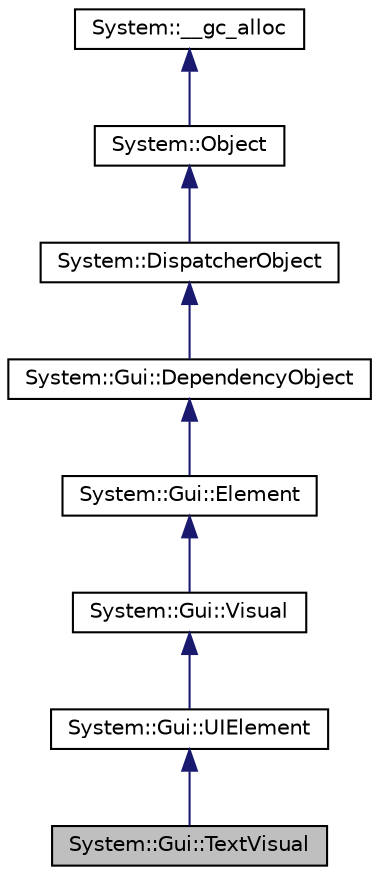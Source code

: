 digraph G
{
  edge [fontname="Helvetica",fontsize="10",labelfontname="Helvetica",labelfontsize="10"];
  node [fontname="Helvetica",fontsize="10",shape=record];
  Node1 [label="System::Gui::TextVisual",height=0.2,width=0.4,color="black", fillcolor="grey75", style="filled" fontcolor="black"];
  Node2 -> Node1 [dir="back",color="midnightblue",fontsize="10",style="solid",fontname="Helvetica"];
  Node2 [label="System::Gui::UIElement",height=0.2,width=0.4,color="black", fillcolor="white", style="filled",URL="$class_system_1_1_gui_1_1_u_i_element.html"];
  Node3 -> Node2 [dir="back",color="midnightblue",fontsize="10",style="solid",fontname="Helvetica"];
  Node3 [label="System::Gui::Visual",height=0.2,width=0.4,color="black", fillcolor="white", style="filled",URL="$class_system_1_1_gui_1_1_visual.html"];
  Node4 -> Node3 [dir="back",color="midnightblue",fontsize="10",style="solid",fontname="Helvetica"];
  Node4 [label="System::Gui::Element",height=0.2,width=0.4,color="black", fillcolor="white", style="filled",URL="$class_system_1_1_gui_1_1_element.html"];
  Node5 -> Node4 [dir="back",color="midnightblue",fontsize="10",style="solid",fontname="Helvetica"];
  Node5 [label="System::Gui::DependencyObject",height=0.2,width=0.4,color="black", fillcolor="white", style="filled",URL="$class_system_1_1_gui_1_1_dependency_object.html"];
  Node6 -> Node5 [dir="back",color="midnightblue",fontsize="10",style="solid",fontname="Helvetica"];
  Node6 [label="System::DispatcherObject",height=0.2,width=0.4,color="black", fillcolor="white", style="filled",URL="$class_system_1_1_dispatcher_object.html"];
  Node7 -> Node6 [dir="back",color="midnightblue",fontsize="10",style="solid",fontname="Helvetica"];
  Node7 [label="System::Object",height=0.2,width=0.4,color="black", fillcolor="white", style="filled",URL="$class_system_1_1_object.html"];
  Node8 -> Node7 [dir="back",color="midnightblue",fontsize="10",style="solid",fontname="Helvetica"];
  Node8 [label="System::__gc_alloc",height=0.2,width=0.4,color="black", fillcolor="white", style="filled",URL="$class_system_1_1____gc__alloc.html"];
}
